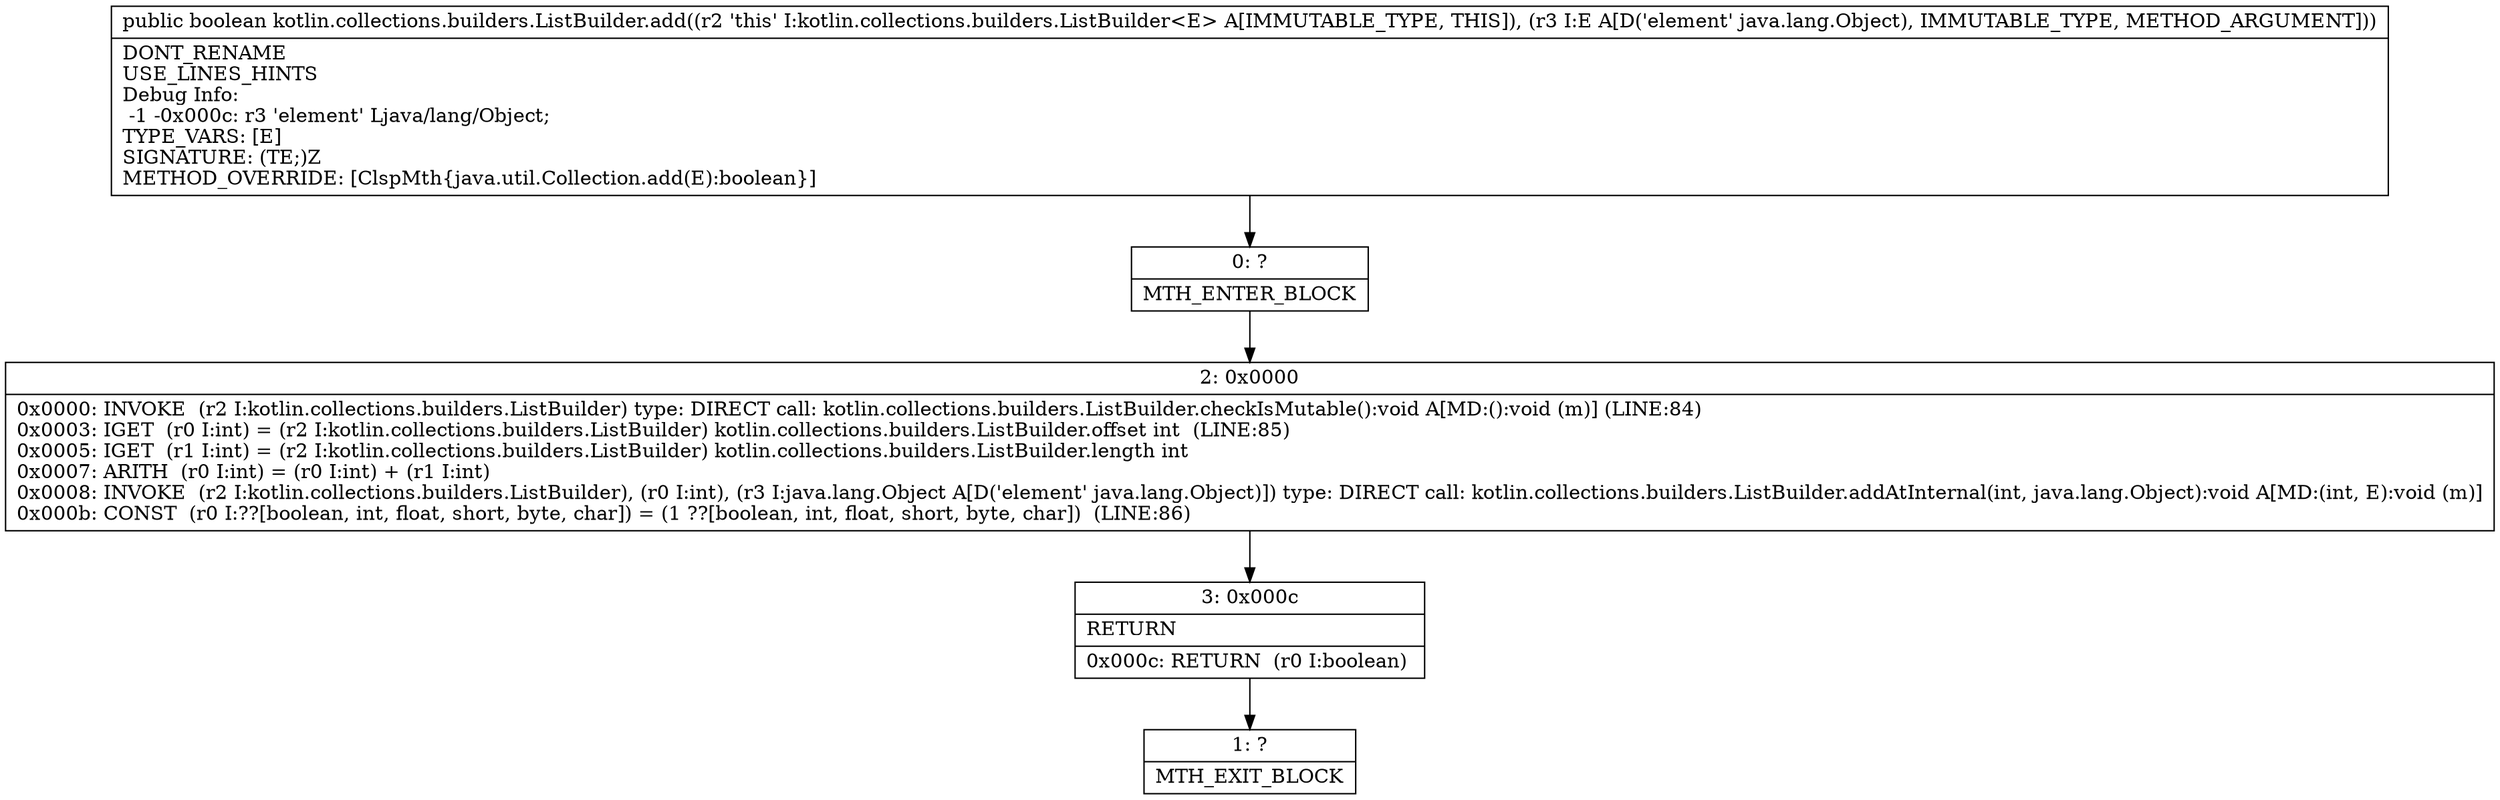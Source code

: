 digraph "CFG forkotlin.collections.builders.ListBuilder.add(Ljava\/lang\/Object;)Z" {
Node_0 [shape=record,label="{0\:\ ?|MTH_ENTER_BLOCK\l}"];
Node_2 [shape=record,label="{2\:\ 0x0000|0x0000: INVOKE  (r2 I:kotlin.collections.builders.ListBuilder) type: DIRECT call: kotlin.collections.builders.ListBuilder.checkIsMutable():void A[MD:():void (m)] (LINE:84)\l0x0003: IGET  (r0 I:int) = (r2 I:kotlin.collections.builders.ListBuilder) kotlin.collections.builders.ListBuilder.offset int  (LINE:85)\l0x0005: IGET  (r1 I:int) = (r2 I:kotlin.collections.builders.ListBuilder) kotlin.collections.builders.ListBuilder.length int \l0x0007: ARITH  (r0 I:int) = (r0 I:int) + (r1 I:int) \l0x0008: INVOKE  (r2 I:kotlin.collections.builders.ListBuilder), (r0 I:int), (r3 I:java.lang.Object A[D('element' java.lang.Object)]) type: DIRECT call: kotlin.collections.builders.ListBuilder.addAtInternal(int, java.lang.Object):void A[MD:(int, E):void (m)]\l0x000b: CONST  (r0 I:??[boolean, int, float, short, byte, char]) = (1 ??[boolean, int, float, short, byte, char])  (LINE:86)\l}"];
Node_3 [shape=record,label="{3\:\ 0x000c|RETURN\l|0x000c: RETURN  (r0 I:boolean) \l}"];
Node_1 [shape=record,label="{1\:\ ?|MTH_EXIT_BLOCK\l}"];
MethodNode[shape=record,label="{public boolean kotlin.collections.builders.ListBuilder.add((r2 'this' I:kotlin.collections.builders.ListBuilder\<E\> A[IMMUTABLE_TYPE, THIS]), (r3 I:E A[D('element' java.lang.Object), IMMUTABLE_TYPE, METHOD_ARGUMENT]))  | DONT_RENAME\lUSE_LINES_HINTS\lDebug Info:\l  \-1 \-0x000c: r3 'element' Ljava\/lang\/Object;\lTYPE_VARS: [E]\lSIGNATURE: (TE;)Z\lMETHOD_OVERRIDE: [ClspMth\{java.util.Collection.add(E):boolean\}]\l}"];
MethodNode -> Node_0;Node_0 -> Node_2;
Node_2 -> Node_3;
Node_3 -> Node_1;
}

